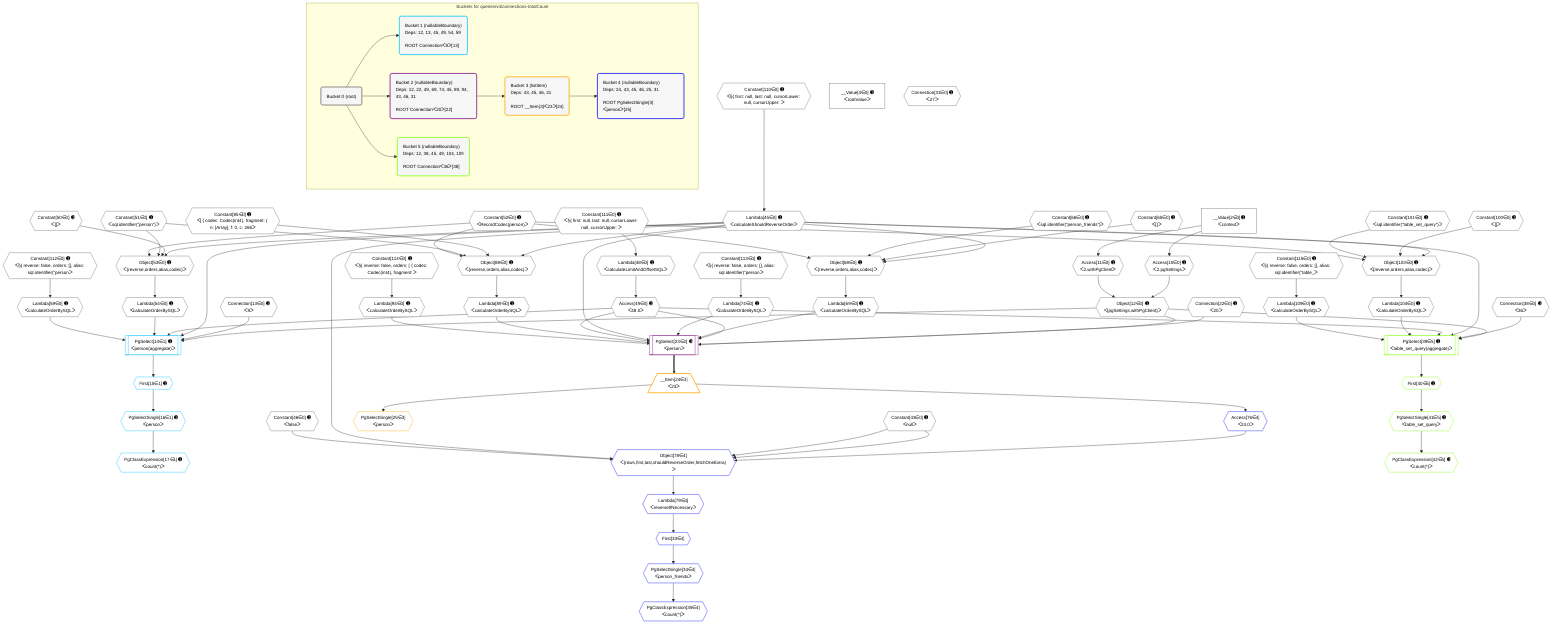 %%{init: {'themeVariables': { 'fontSize': '12px'}}}%%
graph TD
    classDef path fill:#eee,stroke:#000,color:#000
    classDef plan fill:#fff,stroke-width:1px,color:#000
    classDef itemplan fill:#fff,stroke-width:2px,color:#000
    classDef unbatchedplan fill:#dff,stroke-width:1px,color:#000
    classDef sideeffectplan fill:#fcc,stroke-width:2px,color:#000
    classDef bucket fill:#f6f6f6,color:#000,stroke-width:2px,text-align:left


    %% plan dependencies
    Object53{{"Object[53∈0] ➊<br />ᐸ{reverse,orders,alias,codec}ᐳ"}}:::plan
    Lambda45{{"Lambda[45∈0] ➊<br />ᐸcalculateShouldReverseOrderᐳ"}}:::plan
    Constant50{{"Constant[50∈0] ➊<br />ᐸ[]ᐳ"}}:::plan
    Constant51{{"Constant[51∈0] ➊<br />ᐸsql.identifier(”person”)ᐳ"}}:::plan
    Constant52{{"Constant[52∈0] ➊<br />ᐸRecordCodec(person)ᐳ"}}:::plan
    Lambda45 & Constant50 & Constant51 & Constant52 --> Object53
    Object68{{"Object[68∈0] ➊<br />ᐸ{reverse,orders,alias,codec}ᐳ"}}:::plan
    Constant65{{"Constant[65∈0] ➊<br />ᐸ[]ᐳ"}}:::plan
    Constant66{{"Constant[66∈0] ➊<br />ᐸsql.identifier(”person_friends”)ᐳ"}}:::plan
    Lambda45 & Constant65 & Constant66 & Constant52 --> Object68
    Object88{{"Object[88∈0] ➊<br />ᐸ{reverse,orders,alias,codec}ᐳ"}}:::plan
    Constant85{{"Constant[85∈0] ➊<br />ᐸ[ { codec: Codec(int4), fragment: { n: [Array], f: 0, c: 266ᐳ"}}:::plan
    Lambda45 & Constant85 & Constant51 & Constant52 --> Object88
    Object103{{"Object[103∈0] ➊<br />ᐸ{reverse,orders,alias,codec}ᐳ"}}:::plan
    Constant100{{"Constant[100∈0] ➊<br />ᐸ[]ᐳ"}}:::plan
    Constant101{{"Constant[101∈0] ➊<br />ᐸsql.identifier(”table_set_query”)ᐳ"}}:::plan
    Lambda45 & Constant100 & Constant101 & Constant52 --> Object103
    Object12{{"Object[12∈0] ➊<br />ᐸ{pgSettings,withPgClient}ᐳ"}}:::plan
    Access10{{"Access[10∈0] ➊<br />ᐸ2.pgSettingsᐳ"}}:::plan
    Access11{{"Access[11∈0] ➊<br />ᐸ2.withPgClientᐳ"}}:::plan
    Access10 & Access11 --> Object12
    __Value2["__Value[2∈0] ➊<br />ᐸcontextᐳ"]:::plan
    __Value2 --> Access10
    __Value2 --> Access11
    Constant110{{"Constant[110∈0] ➊<br />ᐸ§{ first: null, last: null, cursorLower: null, cursorUpper: ᐳ"}}:::plan
    Constant110 --> Lambda45
    Lambda48{{"Lambda[48∈0] ➊<br />ᐸcalculateLimitAndOffsetSQLᐳ"}}:::plan
    Constant111{{"Constant[111∈0] ➊<br />ᐸ§{ first: null, last: null, cursorLower: null, cursorUpper: ᐳ"}}:::plan
    Constant111 --> Lambda48
    Access49{{"Access[49∈0] ➊<br />ᐸ48.0ᐳ"}}:::plan
    Lambda48 --> Access49
    Lambda54{{"Lambda[54∈0] ➊<br />ᐸcalculateOrderBySQLᐳ"}}:::plan
    Object53 --> Lambda54
    Lambda59{{"Lambda[59∈0] ➊<br />ᐸcalculateOrderBySQLᐳ"}}:::plan
    Constant112{{"Constant[112∈0] ➊<br />ᐸ§{ reverse: false, orders: [], alias: sql.identifier(”personᐳ"}}:::plan
    Constant112 --> Lambda59
    Lambda69{{"Lambda[69∈0] ➊<br />ᐸcalculateOrderBySQLᐳ"}}:::plan
    Object68 --> Lambda69
    Lambda74{{"Lambda[74∈0] ➊<br />ᐸcalculateOrderBySQLᐳ"}}:::plan
    Constant113{{"Constant[113∈0] ➊<br />ᐸ§{ reverse: false, orders: [], alias: sql.identifier(”personᐳ"}}:::plan
    Constant113 --> Lambda74
    Lambda89{{"Lambda[89∈0] ➊<br />ᐸcalculateOrderBySQLᐳ"}}:::plan
    Object88 --> Lambda89
    Lambda94{{"Lambda[94∈0] ➊<br />ᐸcalculateOrderBySQLᐳ"}}:::plan
    Constant114{{"Constant[114∈0] ➊<br />ᐸ§{ reverse: false, orders: [ { codec: Codec(int4), fragment:ᐳ"}}:::plan
    Constant114 --> Lambda94
    Lambda104{{"Lambda[104∈0] ➊<br />ᐸcalculateOrderBySQLᐳ"}}:::plan
    Object103 --> Lambda104
    Lambda109{{"Lambda[109∈0] ➊<br />ᐸcalculateOrderBySQLᐳ"}}:::plan
    Constant115{{"Constant[115∈0] ➊<br />ᐸ§{ reverse: false, orders: [], alias: sql.identifier(”table_ᐳ"}}:::plan
    Constant115 --> Lambda109
    __Value4["__Value[4∈0] ➊<br />ᐸrootValueᐳ"]:::plan
    Connection13{{"Connection[13∈0] ➊<br />ᐸ9ᐳ"}}:::plan
    Connection22{{"Connection[22∈0] ➊<br />ᐸ20ᐳ"}}:::plan
    Connection31{{"Connection[31∈0] ➊<br />ᐸ27ᐳ"}}:::plan
    Connection38{{"Connection[38∈0] ➊<br />ᐸ36ᐳ"}}:::plan
    Constant43{{"Constant[43∈0] ➊<br />ᐸnullᐳ"}}:::plan
    Constant46{{"Constant[46∈0] ➊<br />ᐸfalseᐳ"}}:::plan
    PgSelect14[["PgSelect[14∈1] ➊<br />ᐸperson(aggregate)ᐳ"]]:::plan
    Object12 & Connection13 & Lambda45 & Access49 & Lambda54 & Lambda59 --> PgSelect14
    First15{{"First[15∈1] ➊"}}:::plan
    PgSelect14 --> First15
    PgSelectSingle16{{"PgSelectSingle[16∈1] ➊<br />ᐸpersonᐳ"}}:::plan
    First15 --> PgSelectSingle16
    PgClassExpression17{{"PgClassExpression[17∈1] ➊<br />ᐸcount(*)ᐳ"}}:::plan
    PgSelectSingle16 --> PgClassExpression17
    PgSelect23[["PgSelect[23∈2] ➊<br />ᐸpersonᐳ"]]:::plan
    Object12 & Connection22 & Access49 & Lambda69 & Lambda74 & Lambda45 & Access49 & Lambda89 & Lambda94 --> PgSelect23
    __Item24[/"__Item[24∈3]<br />ᐸ23ᐳ"\]:::itemplan
    PgSelect23 ==> __Item24
    PgSelectSingle25{{"PgSelectSingle[25∈3]<br />ᐸpersonᐳ"}}:::plan
    __Item24 --> PgSelectSingle25
    Object78{{"Object[78∈4]<br />ᐸ{rows,first,last,shouldReverseOrder,fetchOneExtra}ᐳ"}}:::plan
    Access76{{"Access[76∈4]<br />ᐸ24.0ᐳ"}}:::plan
    Access76 & Constant43 & Constant43 & Lambda45 & Constant46 --> Object78
    First33{{"First[33∈4]"}}:::plan
    Lambda79{{"Lambda[79∈4]<br />ᐸreverseIfNecessaryᐳ"}}:::plan
    Lambda79 --> First33
    PgSelectSingle34{{"PgSelectSingle[34∈4]<br />ᐸperson_friendsᐳ"}}:::plan
    First33 --> PgSelectSingle34
    PgClassExpression35{{"PgClassExpression[35∈4]<br />ᐸcount(*)ᐳ"}}:::plan
    PgSelectSingle34 --> PgClassExpression35
    __Item24 --> Access76
    Object78 --> Lambda79
    PgSelect39[["PgSelect[39∈5] ➊<br />ᐸtable_set_query(aggregate)ᐳ"]]:::plan
    Object12 & Connection38 & Lambda45 & Access49 & Lambda104 & Lambda109 --> PgSelect39
    First40{{"First[40∈5] ➊"}}:::plan
    PgSelect39 --> First40
    PgSelectSingle41{{"PgSelectSingle[41∈5] ➊<br />ᐸtable_set_queryᐳ"}}:::plan
    First40 --> PgSelectSingle41
    PgClassExpression42{{"PgClassExpression[42∈5] ➊<br />ᐸcount(*)ᐳ"}}:::plan
    PgSelectSingle41 --> PgClassExpression42

    %% define steps

    subgraph "Buckets for queries/v4/connections-totalCount"
    Bucket0("Bucket 0 (root)"):::bucket
    classDef bucket0 stroke:#696969
    class Bucket0,__Value2,__Value4,Access10,Access11,Object12,Connection13,Connection22,Connection31,Connection38,Constant43,Lambda45,Constant46,Lambda48,Access49,Constant50,Constant51,Constant52,Object53,Lambda54,Lambda59,Constant65,Constant66,Object68,Lambda69,Lambda74,Constant85,Object88,Lambda89,Lambda94,Constant100,Constant101,Object103,Lambda104,Lambda109,Constant110,Constant111,Constant112,Constant113,Constant114,Constant115 bucket0
    Bucket1("Bucket 1 (nullableBoundary)<br />Deps: 12, 13, 45, 49, 54, 59<br /><br />ROOT Connectionᐸ9ᐳ[13]"):::bucket
    classDef bucket1 stroke:#00bfff
    class Bucket1,PgSelect14,First15,PgSelectSingle16,PgClassExpression17 bucket1
    Bucket2("Bucket 2 (nullableBoundary)<br />Deps: 12, 22, 49, 69, 74, 45, 89, 94, 43, 46, 31<br /><br />ROOT Connectionᐸ20ᐳ[22]"):::bucket
    classDef bucket2 stroke:#7f007f
    class Bucket2,PgSelect23 bucket2
    Bucket3("Bucket 3 (listItem)<br />Deps: 43, 45, 46, 31<br /><br />ROOT __Item{3}ᐸ23ᐳ[24]"):::bucket
    classDef bucket3 stroke:#ffa500
    class Bucket3,__Item24,PgSelectSingle25 bucket3
    Bucket4("Bucket 4 (nullableBoundary)<br />Deps: 24, 43, 45, 46, 25, 31<br /><br />ROOT PgSelectSingle{3}ᐸpersonᐳ[25]"):::bucket
    classDef bucket4 stroke:#0000ff
    class Bucket4,First33,PgSelectSingle34,PgClassExpression35,Access76,Object78,Lambda79 bucket4
    Bucket5("Bucket 5 (nullableBoundary)<br />Deps: 12, 38, 45, 49, 104, 109<br /><br />ROOT Connectionᐸ36ᐳ[38]"):::bucket
    classDef bucket5 stroke:#7fff00
    class Bucket5,PgSelect39,First40,PgSelectSingle41,PgClassExpression42 bucket5
    Bucket0 --> Bucket1 & Bucket2 & Bucket5
    Bucket2 --> Bucket3
    Bucket3 --> Bucket4
    end